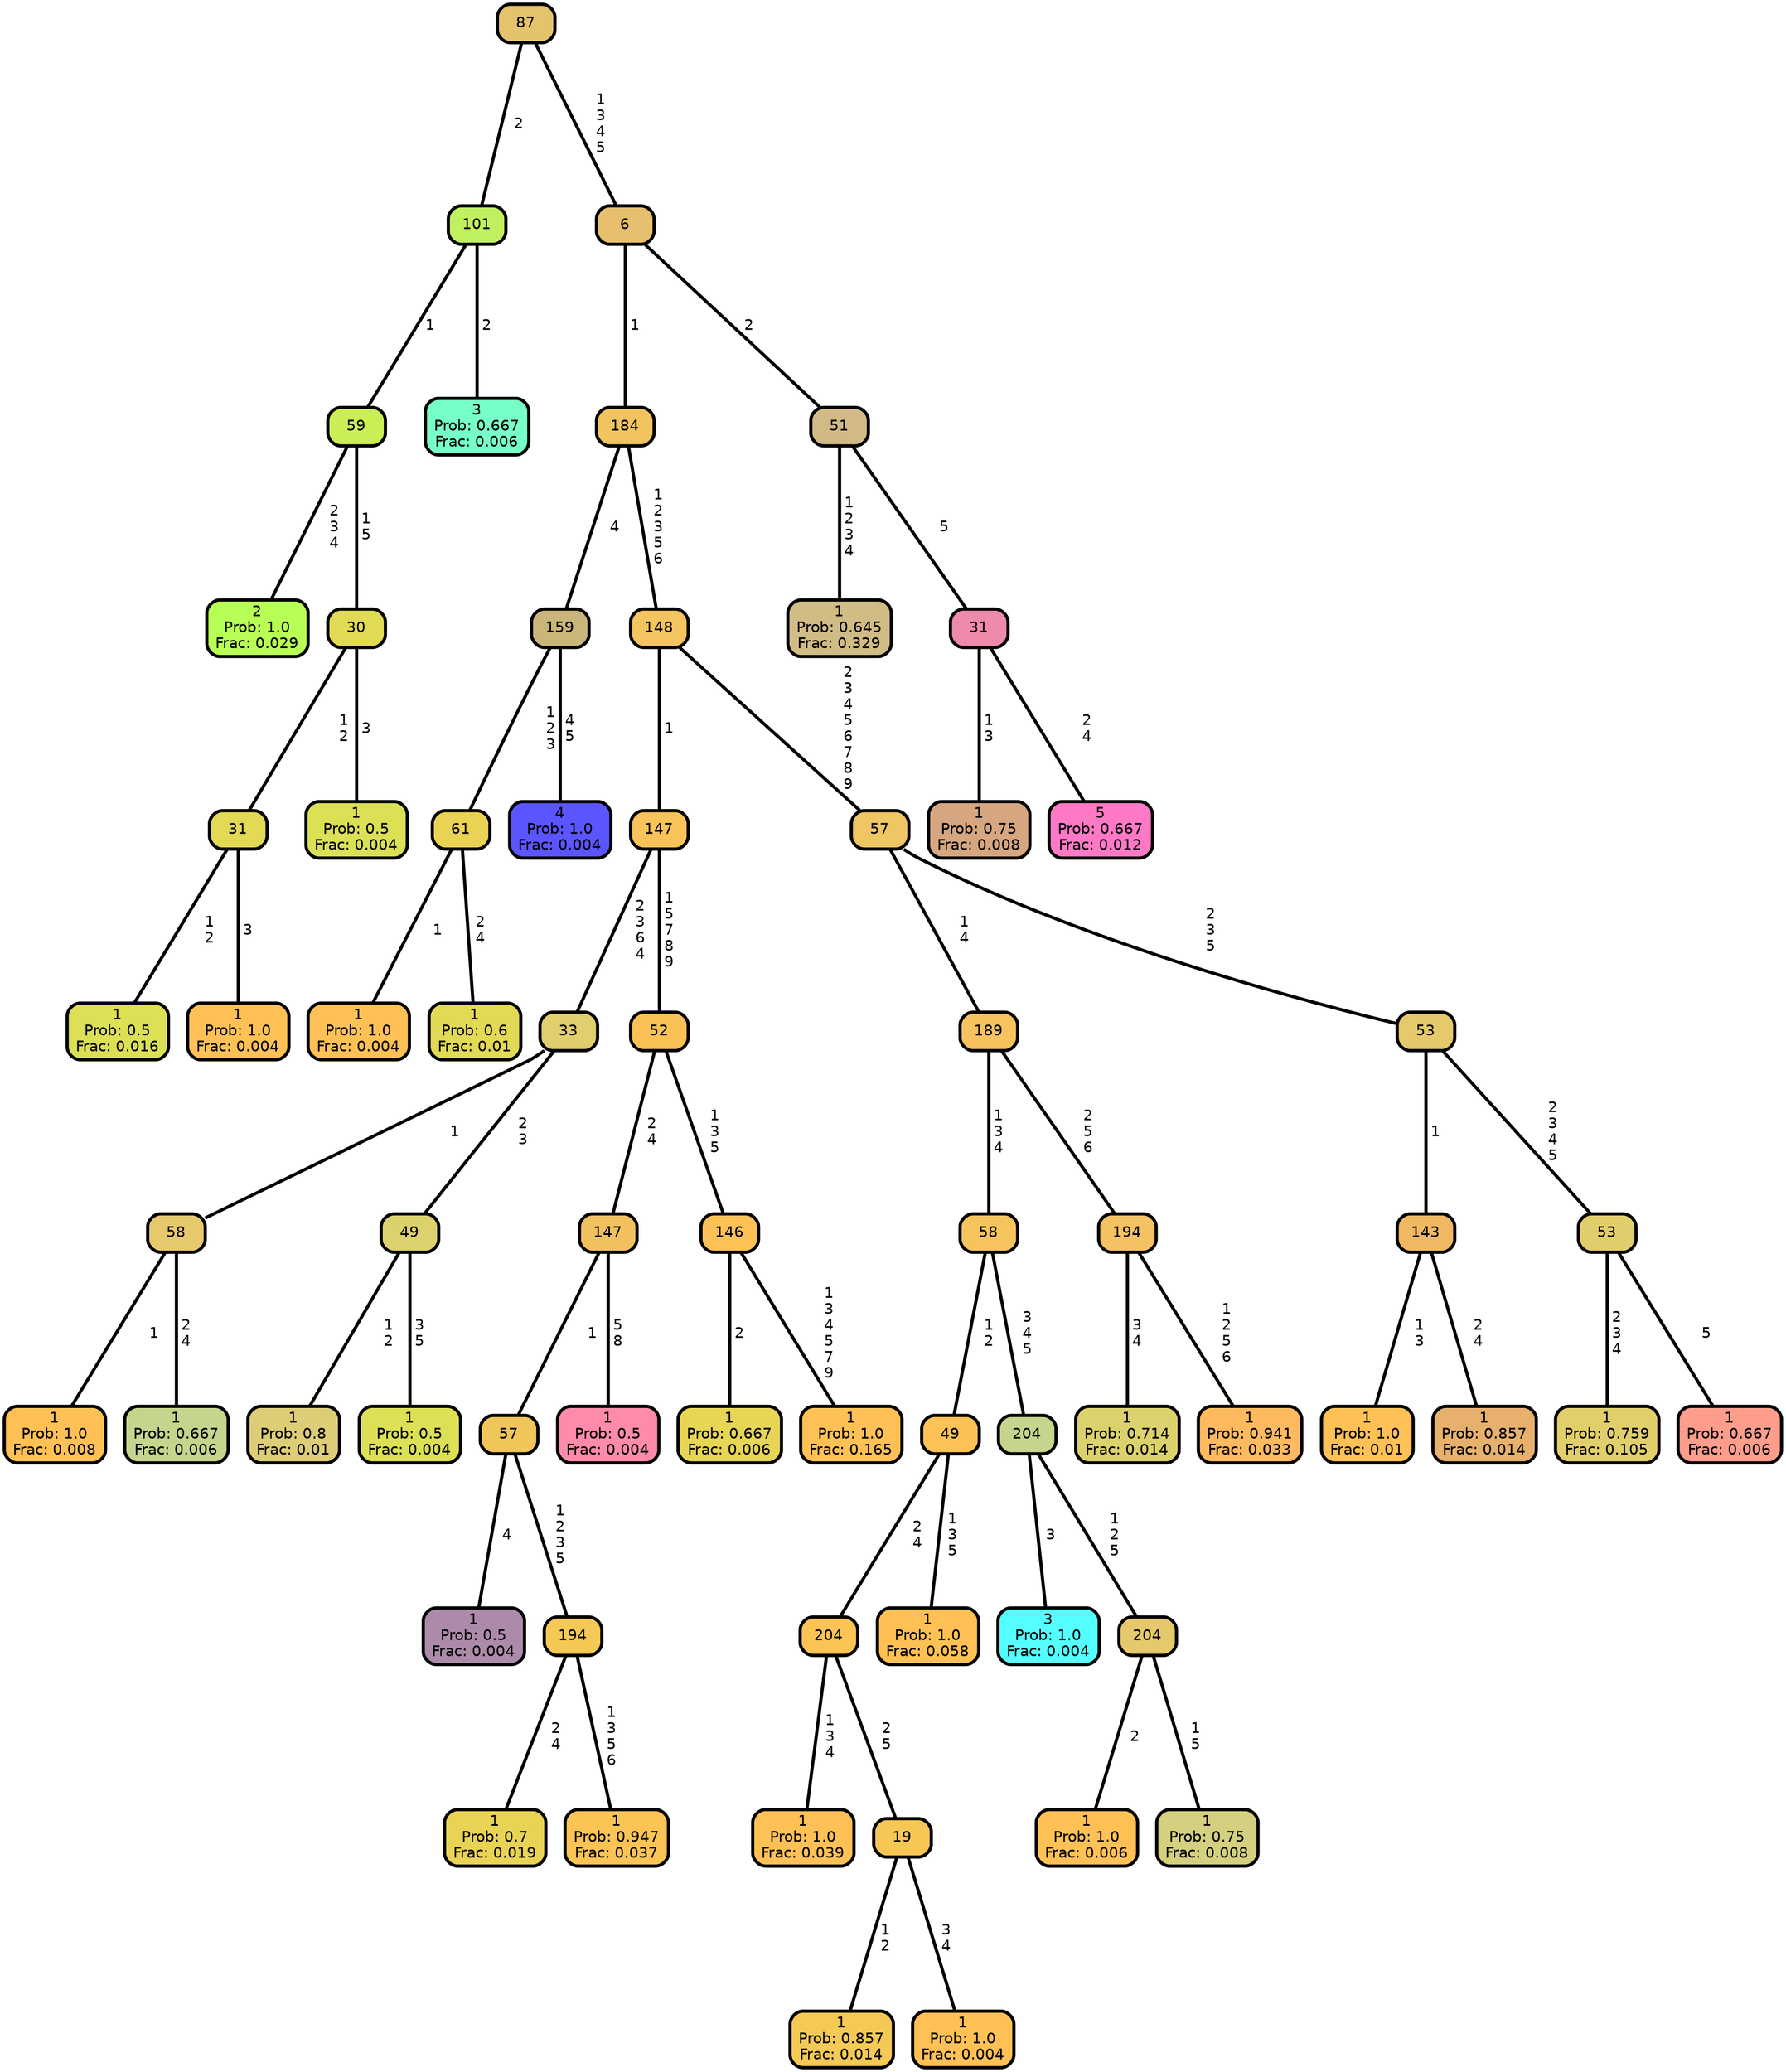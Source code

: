 graph Tree {
node [shape=box, style="filled, rounded",color="black",penwidth="3",fontcolor="black",                 fontname=helvetica] ;
graph [ranksep="0 equally", splines=straight,                 bgcolor=transparent, dpi=200] ;
edge [fontname=helvetica, color=black] ;
0 [label="2
Prob: 1.0
Frac: 0.029", fillcolor="#b8ff55"] ;
1 [label="59", fillcolor="#caee55"] ;
2 [label="1
Prob: 0.5
Frac: 0.016", fillcolor="#dbe055"] ;
3 [label="31", fillcolor="#e2d955"] ;
4 [label="1
Prob: 1.0
Frac: 0.004", fillcolor="#ffc155"] ;
5 [label="30", fillcolor="#e1da55"] ;
6 [label="1
Prob: 0.5
Frac: 0.004", fillcolor="#dbe055"] ;
7 [label="101", fillcolor="#c1f060"] ;
8 [label="3
Prob: 0.667
Frac: 0.006", fillcolor="#76ffc6"] ;
9 [label="87", fillcolor="#e4c36d"] ;
10 [label="1
Prob: 1.0
Frac: 0.004", fillcolor="#ffc155"] ;
11 [label="61", fillcolor="#ead255"] ;
12 [label="1
Prob: 0.6
Frac: 0.01", fillcolor="#e2d955"] ;
13 [label="159", fillcolor="#cab67a"] ;
14 [label="4
Prob: 1.0
Frac: 0.004", fillcolor="#5a55ff"] ;
15 [label="184", fillcolor="#f1c460"] ;
16 [label="1
Prob: 1.0
Frac: 0.008", fillcolor="#ffc155"] ;
17 [label="58", fillcolor="#e6c96d"] ;
18 [label="1
Prob: 0.667
Frac: 0.006", fillcolor="#c6d58d"] ;
19 [label="33", fillcolor="#e1ce6d"] ;
20 [label="1
Prob: 0.8
Frac: 0.01", fillcolor="#ddcd77"] ;
21 [label="49", fillcolor="#dcd26d"] ;
22 [label="1
Prob: 0.5
Frac: 0.004", fillcolor="#dbe055"] ;
23 [label="147", fillcolor="#f8c35a"] ;
24 [label="1
Prob: 0.5
Frac: 0.004", fillcolor="#ac8baa"] ;
25 [label="57", fillcolor="#f0c55a"] ;
26 [label="1
Prob: 0.7
Frac: 0.019", fillcolor="#e9d355"] ;
27 [label="194", fillcolor="#f5c955"] ;
28 [label="1
Prob: 0.947
Frac: 0.037", fillcolor="#fbc455"] ;
29 [label="147", fillcolor="#f1c15f"] ;
30 [label="1
Prob: 0.5
Frac: 0.004", fillcolor="#ff8baa"] ;
31 [label="52", fillcolor="#fac157"] ;
32 [label="1
Prob: 0.667
Frac: 0.006", fillcolor="#e7d555"] ;
33 [label="146", fillcolor="#fec155"] ;
34 [label="1
Prob: 1.0
Frac: 0.165", fillcolor="#ffc155"] ;
35 [label="148", fillcolor="#f3c45f"] ;
36 [label="1
Prob: 1.0
Frac: 0.039", fillcolor="#ffc155"] ;
37 [label="204", fillcolor="#fcc355"] ;
38 [label="1
Prob: 0.857
Frac: 0.014", fillcolor="#f4c955"] ;
39 [label="19", fillcolor="#f7c755"] ;
40 [label="1
Prob: 1.0
Frac: 0.004", fillcolor="#ffc155"] ;
41 [label="49", fillcolor="#fdc255"] ;
42 [label="1
Prob: 1.0
Frac: 0.058", fillcolor="#ffc155"] ;
43 [label="58", fillcolor="#f6c45c"] ;
44 [label="3
Prob: 1.0
Frac: 0.004", fillcolor="#55ffff"] ;
45 [label="204", fillcolor="#c6d58d"] ;
46 [label="1
Prob: 1.0
Frac: 0.006", fillcolor="#ffc155"] ;
47 [label="204", fillcolor="#e6c96d"] ;
48 [label="1
Prob: 0.75
Frac: 0.008", fillcolor="#d4d07f"] ;
49 [label="189", fillcolor="#f6c35e"] ;
50 [label="1
Prob: 0.714
Frac: 0.014", fillcolor="#dcd26d"] ;
51 [label="194", fillcolor="#f4c163"] ;
52 [label="1
Prob: 0.941
Frac: 0.033", fillcolor="#ffba5f"] ;
53 [label="57", fillcolor="#eec663"] ;
54 [label="1
Prob: 1.0
Frac: 0.01", fillcolor="#ffc155"] ;
55 [label="143", fillcolor="#f1b863"] ;
56 [label="1
Prob: 0.857
Frac: 0.014", fillcolor="#e7b16d"] ;
57 [label="53", fillcolor="#e5c96b"] ;
58 [label="1
Prob: 0.759
Frac: 0.105", fillcolor="#e1cf6b"] ;
59 [label="53", fillcolor="#e2cd6c"] ;
60 [label="1
Prob: 0.667
Frac: 0.006", fillcolor="#ff9d8d"] ;
61 [label="6", fillcolor="#e6c06e"] ;
62 [label="1
Prob: 0.645
Frac: 0.329", fillcolor="#d1bc85"] ;
63 [label="51", fillcolor="#d2ba87"] ;
64 [label="1
Prob: 0.75
Frac: 0.008", fillcolor="#d5a67f"] ;
65 [label="31", fillcolor="#ee8baa"] ;
66 [label="5
Prob: 0.667
Frac: 0.012", fillcolor="#ff79c6"] ;
1 -- 0 [label=" 2\n 3\n 4",penwidth=3] ;
1 -- 5 [label=" 1\n 5",penwidth=3] ;
3 -- 2 [label=" 1\n 2",penwidth=3] ;
3 -- 4 [label=" 3",penwidth=3] ;
5 -- 3 [label=" 1\n 2",penwidth=3] ;
5 -- 6 [label=" 3",penwidth=3] ;
7 -- 1 [label=" 1",penwidth=3] ;
7 -- 8 [label=" 2",penwidth=3] ;
9 -- 7 [label=" 2",penwidth=3] ;
9 -- 61 [label=" 1\n 3\n 4\n 5",penwidth=3] ;
11 -- 10 [label=" 1",penwidth=3] ;
11 -- 12 [label=" 2\n 4",penwidth=3] ;
13 -- 11 [label=" 1\n 2\n 3",penwidth=3] ;
13 -- 14 [label=" 4\n 5",penwidth=3] ;
15 -- 13 [label=" 4",penwidth=3] ;
15 -- 35 [label=" 1\n 2\n 3\n 5\n 6",penwidth=3] ;
17 -- 16 [label=" 1",penwidth=3] ;
17 -- 18 [label=" 2\n 4",penwidth=3] ;
19 -- 17 [label=" 1",penwidth=3] ;
19 -- 21 [label=" 2\n 3",penwidth=3] ;
21 -- 20 [label=" 1\n 2",penwidth=3] ;
21 -- 22 [label=" 3\n 5",penwidth=3] ;
23 -- 19 [label=" 2\n 3\n 6\n 4",penwidth=3] ;
23 -- 31 [label=" 1\n 5\n 7\n 8\n 9",penwidth=3] ;
25 -- 24 [label=" 4",penwidth=3] ;
25 -- 27 [label=" 1\n 2\n 3\n 5",penwidth=3] ;
27 -- 26 [label=" 2\n 4",penwidth=3] ;
27 -- 28 [label=" 1\n 3\n 5\n 6",penwidth=3] ;
29 -- 25 [label=" 1",penwidth=3] ;
29 -- 30 [label=" 5\n 8",penwidth=3] ;
31 -- 29 [label=" 2\n 4",penwidth=3] ;
31 -- 33 [label=" 1\n 3\n 5",penwidth=3] ;
33 -- 32 [label=" 2",penwidth=3] ;
33 -- 34 [label=" 1\n 3\n 4\n 5\n 7\n 9",penwidth=3] ;
35 -- 23 [label=" 1",penwidth=3] ;
35 -- 53 [label=" 2\n 3\n 4\n 5\n 6\n 7\n 8\n 9",penwidth=3] ;
37 -- 36 [label=" 1\n 3\n 4",penwidth=3] ;
37 -- 39 [label=" 2\n 5",penwidth=3] ;
39 -- 38 [label=" 1\n 2",penwidth=3] ;
39 -- 40 [label=" 3\n 4",penwidth=3] ;
41 -- 37 [label=" 2\n 4",penwidth=3] ;
41 -- 42 [label=" 1\n 3\n 5",penwidth=3] ;
43 -- 41 [label=" 1\n 2",penwidth=3] ;
43 -- 45 [label=" 3\n 4\n 5",penwidth=3] ;
45 -- 44 [label=" 3",penwidth=3] ;
45 -- 47 [label=" 1\n 2\n 5",penwidth=3] ;
47 -- 46 [label=" 2",penwidth=3] ;
47 -- 48 [label=" 1\n 5",penwidth=3] ;
49 -- 43 [label=" 1\n 3\n 4",penwidth=3] ;
49 -- 51 [label=" 2\n 5\n 6",penwidth=3] ;
51 -- 50 [label=" 3\n 4",penwidth=3] ;
51 -- 52 [label=" 1\n 2\n 5\n 6",penwidth=3] ;
53 -- 49 [label=" 1\n 4",penwidth=3] ;
53 -- 57 [label=" 2\n 3\n 5",penwidth=3] ;
55 -- 54 [label=" 1\n 3",penwidth=3] ;
55 -- 56 [label=" 2\n 4",penwidth=3] ;
57 -- 55 [label=" 1",penwidth=3] ;
57 -- 59 [label=" 2\n 3\n 4\n 5",penwidth=3] ;
59 -- 58 [label=" 2\n 3\n 4",penwidth=3] ;
59 -- 60 [label=" 5",penwidth=3] ;
61 -- 15 [label=" 1",penwidth=3] ;
61 -- 63 [label=" 2",penwidth=3] ;
63 -- 62 [label=" 1\n 2\n 3\n 4",penwidth=3] ;
63 -- 65 [label=" 5",penwidth=3] ;
65 -- 64 [label=" 1\n 3",penwidth=3] ;
65 -- 66 [label=" 2\n 4",penwidth=3] ;
{rank = same;}}